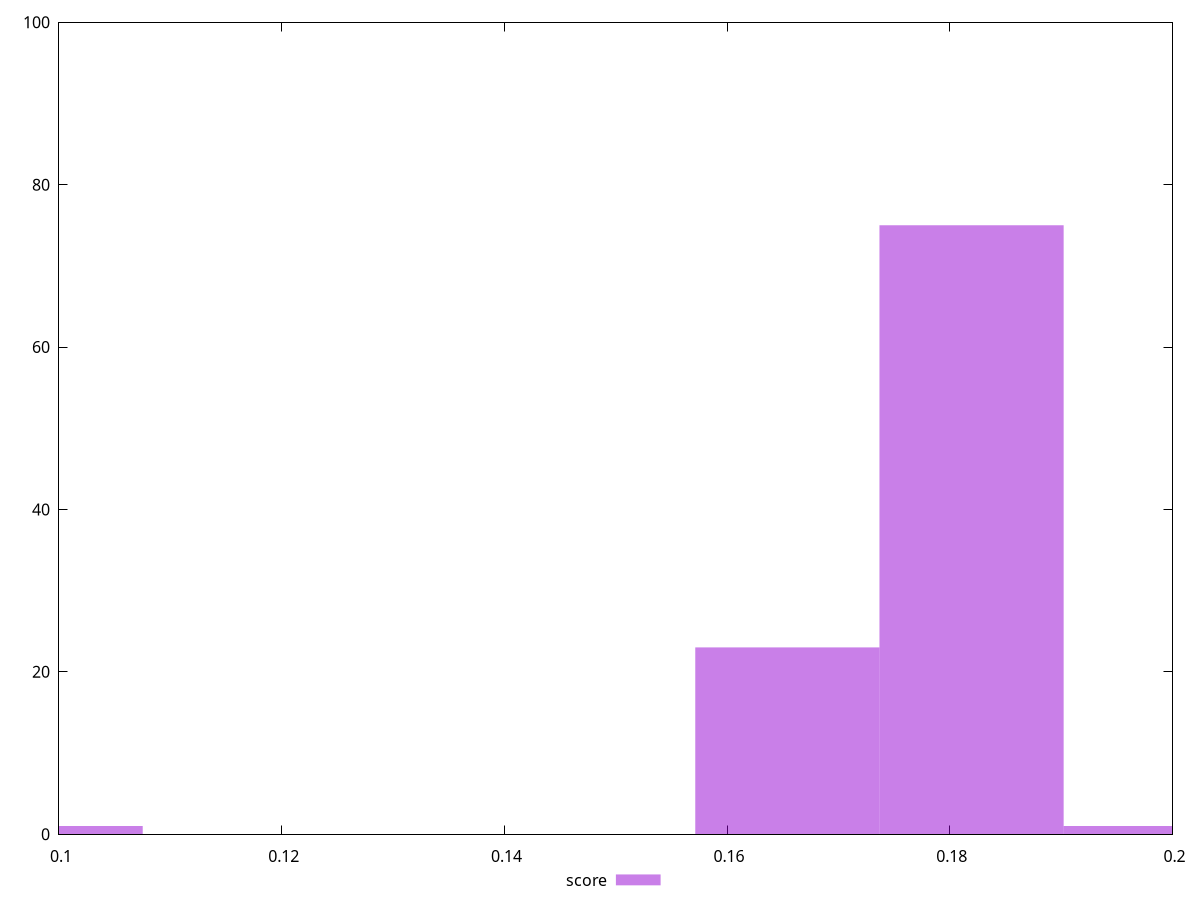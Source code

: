 reset

$score <<EOF
0.09924746281634511 1
0.16541243802724187 23
0.18195368182996605 75
0.19849492563269022 1
EOF

set key outside below
set boxwidth 0.016541243802724186
set xrange [0.1:0.2]
set yrange [0:100]
set trange [0:100]
set style fill transparent solid 0.5 noborder
set terminal svg size 640, 490 enhanced background rgb 'white'
set output "report_00025_2021-02-22T21:38:55.199Z/interactive/samples/pages+cached/score/histogram.svg"

plot $score title "score" with boxes

reset
